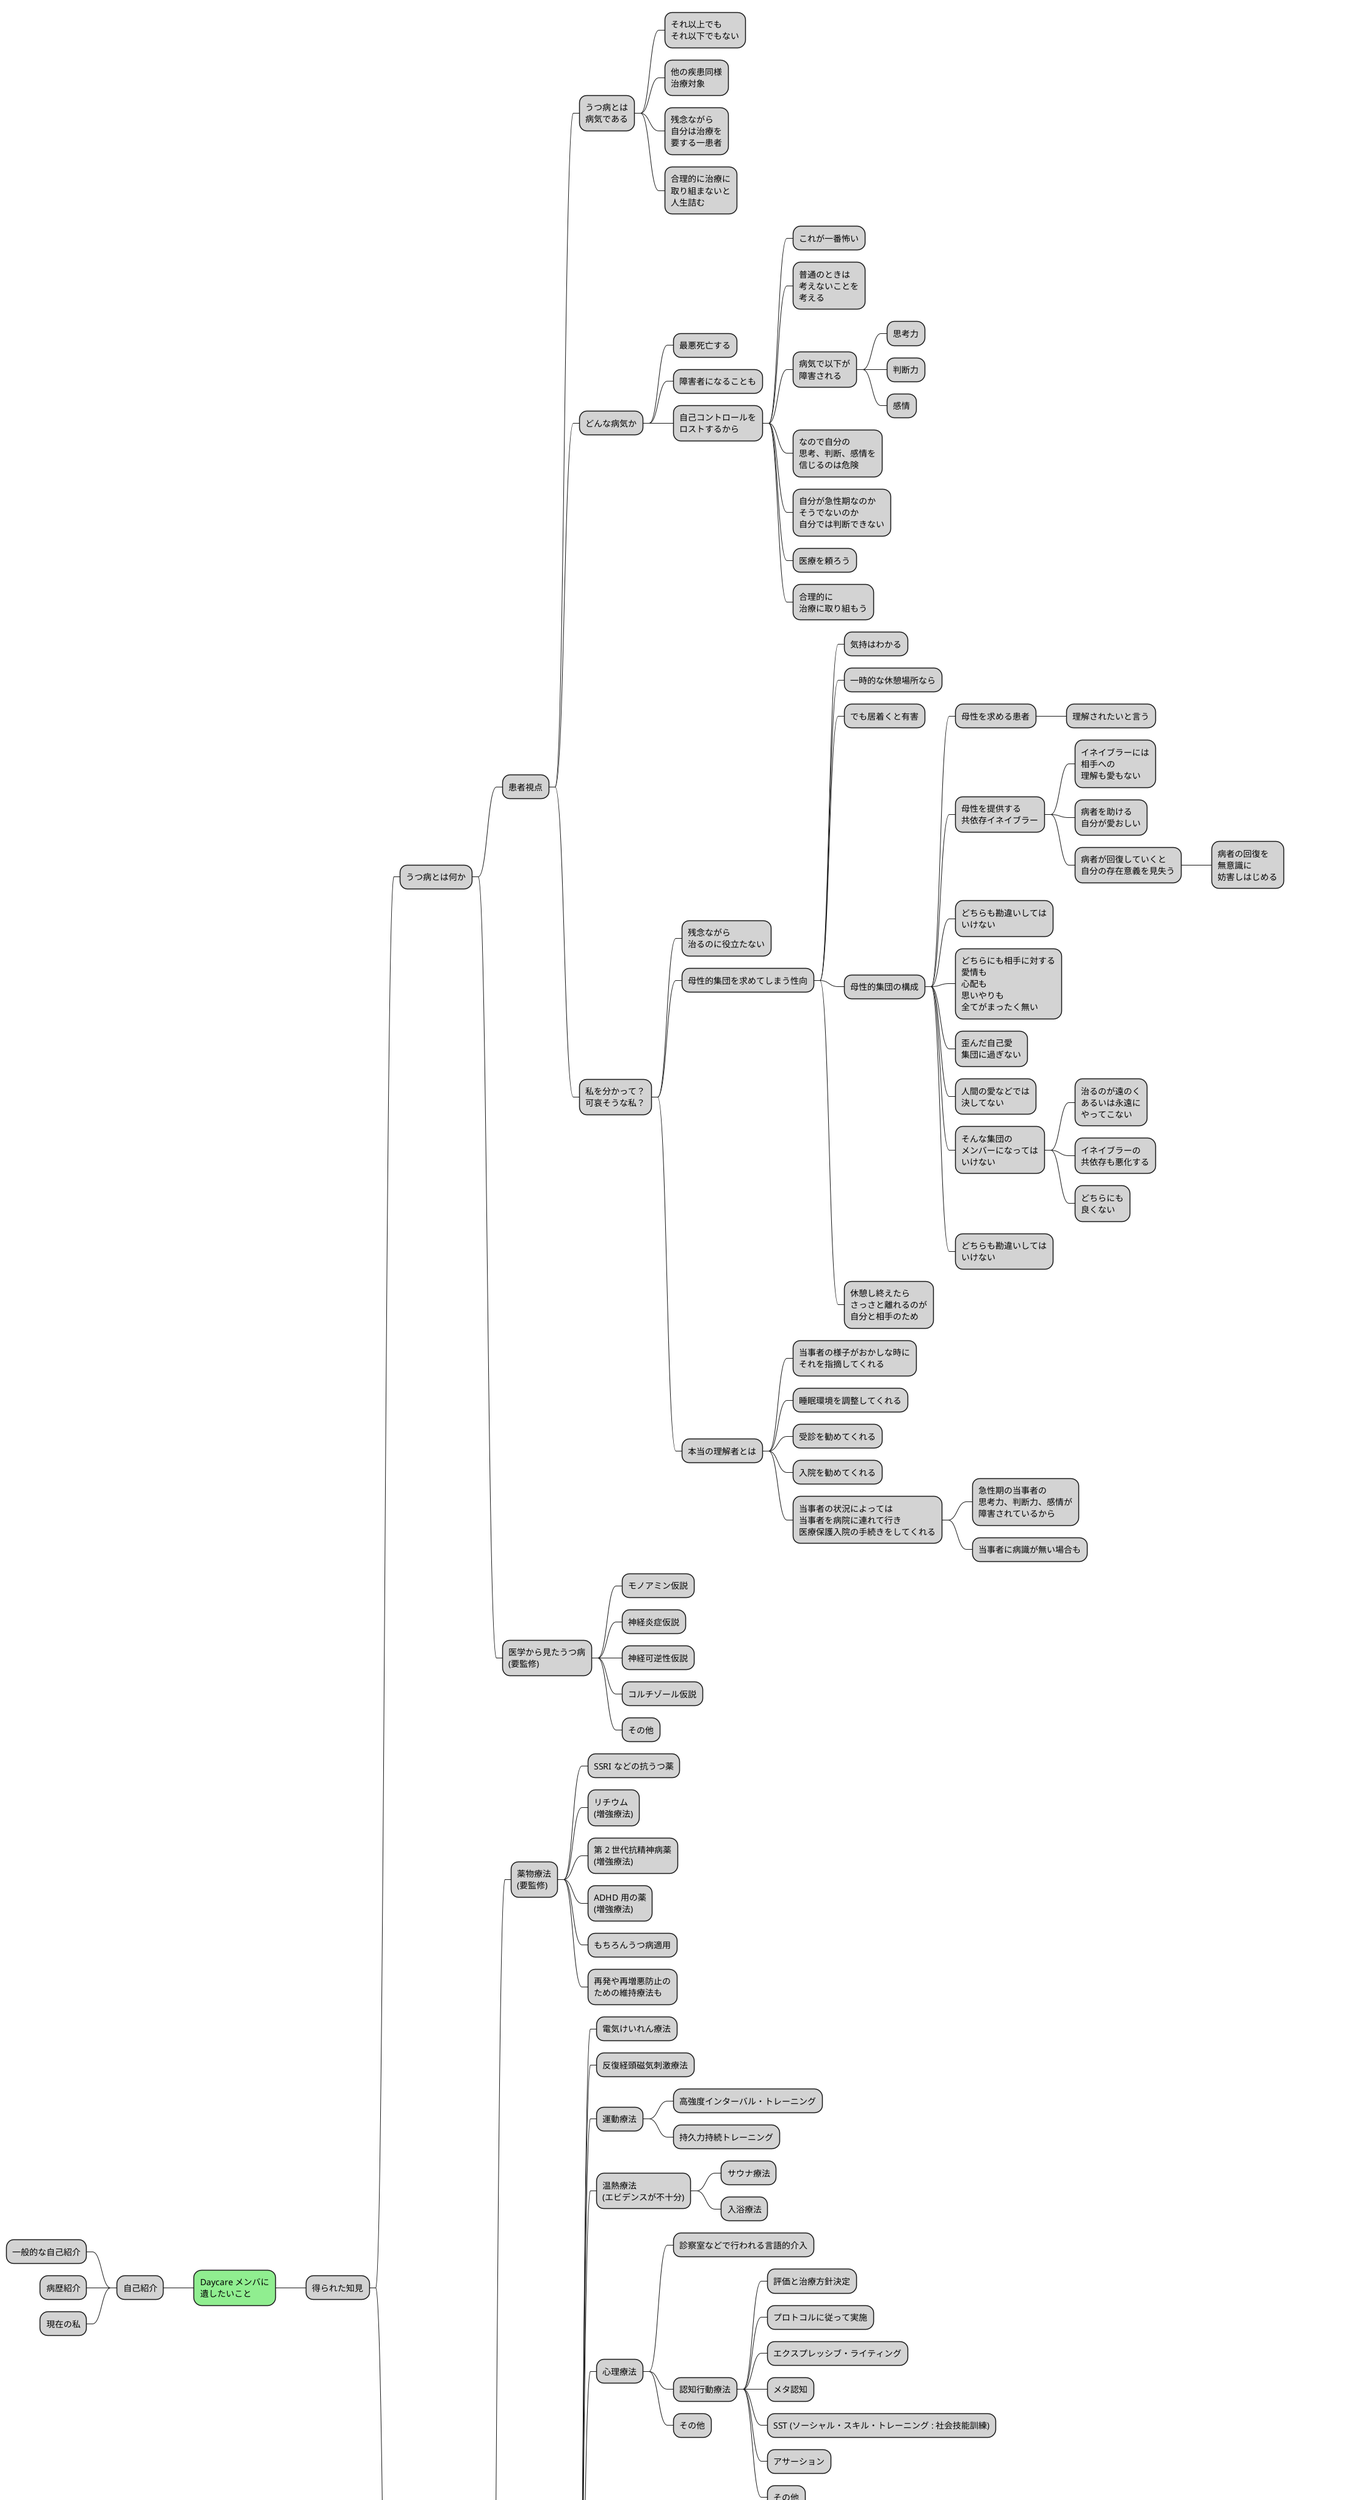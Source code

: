 @startmindmap
<style>
mindmapDiagram {
  node {
    BackgroundColor lightGray
  }
  boxless {
    FontColor darkgreen
  }
}
</style>
*[#lightgreen] Daycare メンバに\n遺したいこと
left side
** 自己紹介
*** 一般的な自己紹介
*** 病歴紹介
*** 現在の私

right side
** 得られた知見
*** うつ病とは何か
**** 患者視点
***** うつ病とは\n病気である
****** それ以上でも\nそれ以下でもない
****** 他の疾患同様\n治療対象
****** 残念ながら\n自分は治療を\n要する一患者
****** 合理的に治療に\n取り組まないと\n人生詰む
***** どんな病気か
****** 最悪死亡する
****** 障害者になることも
****** 自己コントロールを\nロストするから
******* これが一番怖い
******* 普通のときは\n考えないことを\n考える
******* 病気で以下が\n障害される
******** 思考力
******** 判断力
******** 感情
******* なので自分の\n思考、判断、感情を\n信じるのは危険
******* 自分が急性期なのか\nそうでないのか\n自分では判断できない
******* 医療を頼ろう
******* 合理的に\n治療に取り組もう
***** 私を分かって？\n可哀そうな私？
****** 残念ながら\n治るのに役立たない
****** 母性的集団を求めてしまう性向
******* 気持はわかる
******* 一時的な休憩場所なら
******* でも居着くと有害
******* 母性的集団の構成
******** 母性を求める患者
********* 理解されたいと言う
******** 母性を提供する\n共依存イネイブラー
********* イネイブラーには\n相手への\n理解も愛もない
********* 病者を助ける\n自分が愛おしい
********* 病者が回復していくと\n自分の存在意義を見失う
********** 病者の回復を\n無意識に\n妨害しはじめる
******** どちらも勘違いしては\nいけない
******** どちらにも相手に対する\n愛情も\n心配も\n思いやりも\n全てがまったく無い
******** 歪んだ自己愛\n集団に過ぎない
******** 人間の愛などでは\n決してない
******** そんな集団の\nメンバーになっては\nいけない
********* 治るのが遠のく\nあるいは永遠に\nやってこない
********* イネイブラーの\n共依存も悪化する
********* どちらにも\n良くない
******** どちらも勘違いしては\nいけない
******* 休憩し終えたら\nさっさと離れるのが\n自分と相手のため
****** 本当の理解者とは
******* 当事者の様子がおかしな時に\nそれを指摘してくれる
******* 睡眠環境を調整してくれる
******* 受診を勧めてくれる
******* 入院を勧めてくれる
******* 当事者の状況によっては\n当事者を病院に連れて行き\n医療保護入院の手続きをしてくれる
******** 急性期の当事者の\n思考力、判断力、感情が\n障害されているから
******** 当事者に病識が無い場合も

**** 医学から見たうつ病\n(要監修)
***** モノアミン仮説
***** 神経炎症仮説
***** 神経可逆性仮説
***** コルチゾール仮説
***** その他

*** うつ病の治療方法\n(要監修)
**** 薬物療法\n(要監修)
***** SSRI などの抗うつ薬
***** リチウム\n(増強療法)
***** 第 2 世代抗精神病薬\n(増強療法)
***** ADHD 用の薬\n(増強療法)
***** もちろんうつ病適用
***** 再発や再増悪防止の\nための維持療法も

**** 非薬物療法\n(要監修)
***** 電気けいれん療法
***** 反復経頭磁気刺激療法

***** 運動療法
****** 高強度インターバル・トレーニング
****** 持久力持続トレーニング

***** 温熱療法\n(エビデンスが不十分)
****** サウナ療法
****** 入浴療法

***** 心理療法
****** 診察室などで行われる言語的介入
****** 認知行動療法
******* 評価と治療方針決定
******* プロトコルに従って実施
******* エクスプレッシブ・ライティング
******* メタ認知
******* SST (ソーシャル・スキル・トレーニング : 社会技能訓練)
******* アサーション
******* その他
****** その他

***** セルフケア
******[#orange] 生活習慣
*******[#orange] 早寝早起き
*******[#orange] アルコールを避ける
*******[#orange] 煙草を避ける
*******[#orange] カフェインの制限
*******[#orange] 十分な睡眠
*******[#orange] 日光を十分浴びる

******[#orange] 運動療法
******* 高強度インターバル・トレーニング
******* 持久力持続トレーニング
*******[#orange] ウォーキング
********[#orange] 散歩
********[#orange] ハイキング
********[#orange] フォトウォーク
********[#orange] バードウォッチング
********[#orange] 自然観察
*******[#orange] サイクリング
*******[#orange] 登山
*******[#orange] スイミング
*******[#orange] その他

******[#orange] リラクゼーション
*******[#orange] 入浴
********[#orange] お風呂
********[#orange] 温泉
********[#orange] サウナ
*******[#orange] マインドフルネス

******[#orange] エクスプレッシブ・ライティング
*******[#orange] 日記
*******[#orange] メモ習慣
*******[#orange] CBT コラム法
*******[#orange] ジャーナリング
*******[#orange] メタ認知トレーニング
*******[#orange] その他

******[#orange] レクリエーション
*******[#orange] 音楽
*******[#orange] 読書
*******[#orange] 旅行
*******[#orange] 日帰り旅行
*******[#orange] 各種レジャー

****** その他
******[#red] <color:white>注意を要するもの</color>
*******[#red] <color:white>SNS</color>
*******[#red] <color:white>動画サイト</color>
*******[#red] <color:white>ネガティブなフィードバックが多過ぎる</color>
*******[#red] <color:white>害を減らす工夫をしないと危険</color>

*******[#orange] 実は健康な人たちにとっても\n気をつけないと健康上のリスク
********[#orange] 報酬系を過剰に刺激する\nシステム上の仕組み
*********[#orange] 集客のため
*********[#orange] 依存症製造マシーン化している
********[#orange] 怒りの感情を増幅させる設計
*********[#orange] 相容れない考えにネガティブに反応してしまう\n人間の習性を利用している
*********[#orange] 相容れない考えが世の中に溢れているのは\n当たり前だけど人はそれを忘れる
*********[#orange] それを利用して滞在時間を増やす設計になっている
*********[#orange] 元エンジニアとして\nかなり悪質なシステムだと評したい

********[#orange] 問題設計リスト
*********[#orange] 文字数制限
**********[#orange] 誤解、誤読の源泉
**********[#orange] 人から読解能力を奪う設計
**********[#orange] 人から文書作成能力を奪う設計
*********[#orange] コメント機能
**********[#orange] 対立の源泉
*********[#orange] お勧め機能
**********[#orange] 生活圏に関係のない刺激を無理矢理捩じ込む
*********[#orange] 再ポスト機能
**********[#orange] 対立の源泉
*********[#orange] コメント付き再ポスト機能
**********[#orange] 対立の源泉
*********[#orange] 検索機能
**********[#orange] 他人の意見が気になる人間の性質を利用
**********[#orange] 生活圏に関係のない刺激を無理矢理捩じ込む
********[#orange] インフルエンサーの問題
*********[#orange] 煽ることで閲覧数を増やそうとする
**********[#orange] 金のため
**********[#orange] 過剰な承認欲求
********[#orange] 運営会社の問題
*********[#orange] 自社利益のために人の健康に有害な人の性質をフル利用
*********[#orange] 問題を問おうとすると表現の自由を盾にする悪質さ
*********[#orange] 既存メディアなら避けるネガティブ・キャンペーンを平気でやる
*********[#orange] 運用時の行き過ぎた言論統制
********[#orange] 病人製造機だと元 IT エンジニアとして断言する
********[#orange] 何を言っても改善されないので利用にはしたたかさが絶対に必要
@endmindmap

